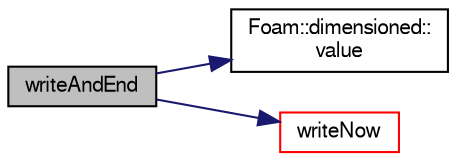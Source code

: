 digraph "writeAndEnd"
{
  bgcolor="transparent";
  edge [fontname="FreeSans",fontsize="10",labelfontname="FreeSans",labelfontsize="10"];
  node [fontname="FreeSans",fontsize="10",shape=record];
  rankdir="LR";
  Node16522 [label="writeAndEnd",height=0.2,width=0.4,color="black", fillcolor="grey75", style="filled", fontcolor="black"];
  Node16522 -> Node16523 [color="midnightblue",fontsize="10",style="solid",fontname="FreeSans"];
  Node16523 [label="Foam::dimensioned::\lvalue",height=0.2,width=0.4,color="black",URL="$a26366.html#a7948200a26c85fc3a83ffa510a91d668",tooltip="Return const reference to value. "];
  Node16522 -> Node16524 [color="midnightblue",fontsize="10",style="solid",fontname="FreeSans"];
  Node16524 [label="writeNow",height=0.2,width=0.4,color="red",URL="$a26350.html#a2a74d99f32295800848e7bb1685a8389",tooltip="Write the objects now (not at end of iteration) and continue. "];
}
